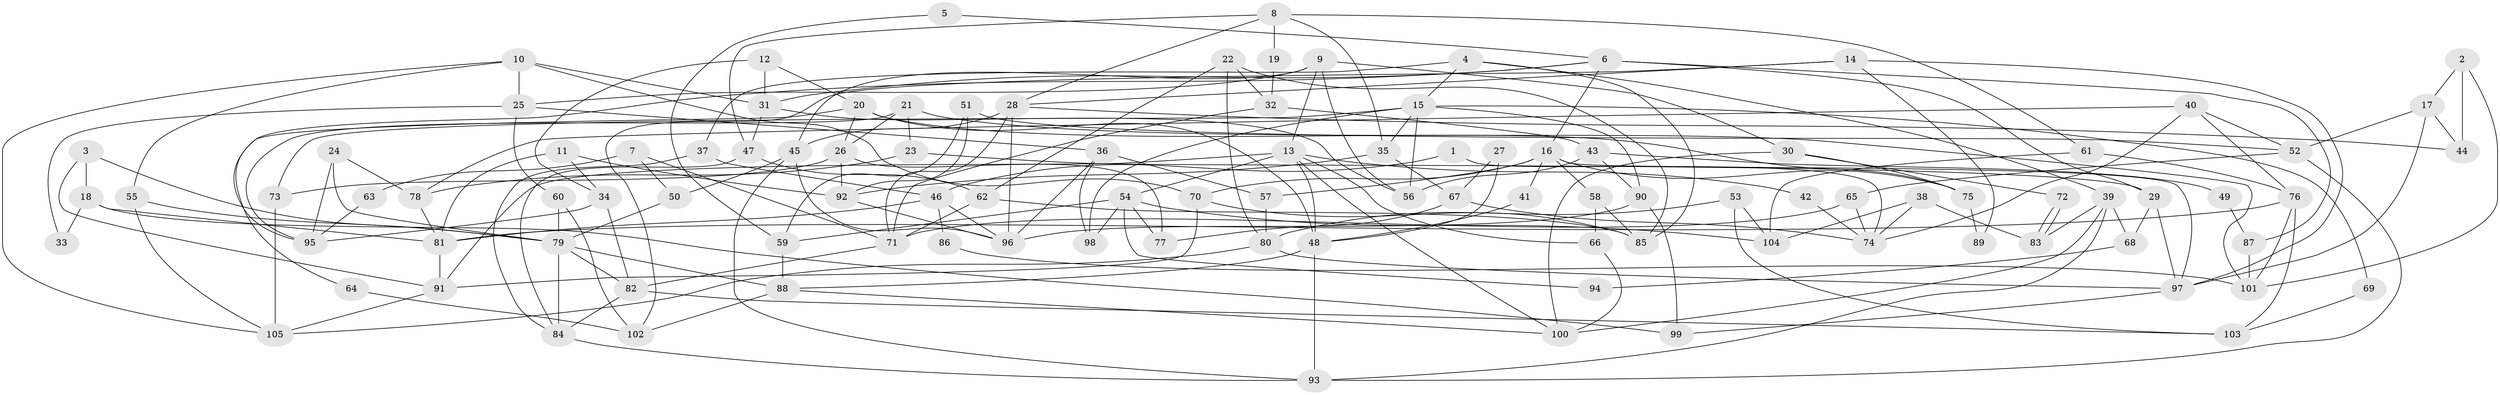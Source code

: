 // coarse degree distribution, {5: 0.15384615384615385, 6: 0.2, 9: 0.03076923076923077, 2: 0.09230769230769231, 7: 0.12307692307692308, 3: 0.15384615384615385, 8: 0.07692307692307693, 4: 0.16923076923076924}
// Generated by graph-tools (version 1.1) at 2025/24/03/03/25 07:24:04]
// undirected, 105 vertices, 210 edges
graph export_dot {
graph [start="1"]
  node [color=gray90,style=filled];
  1;
  2;
  3;
  4;
  5;
  6;
  7;
  8;
  9;
  10;
  11;
  12;
  13;
  14;
  15;
  16;
  17;
  18;
  19;
  20;
  21;
  22;
  23;
  24;
  25;
  26;
  27;
  28;
  29;
  30;
  31;
  32;
  33;
  34;
  35;
  36;
  37;
  38;
  39;
  40;
  41;
  42;
  43;
  44;
  45;
  46;
  47;
  48;
  49;
  50;
  51;
  52;
  53;
  54;
  55;
  56;
  57;
  58;
  59;
  60;
  61;
  62;
  63;
  64;
  65;
  66;
  67;
  68;
  69;
  70;
  71;
  72;
  73;
  74;
  75;
  76;
  77;
  78;
  79;
  80;
  81;
  82;
  83;
  84;
  85;
  86;
  87;
  88;
  89;
  90;
  91;
  92;
  93;
  94;
  95;
  96;
  97;
  98;
  99;
  100;
  101;
  102;
  103;
  104;
  105;
  1 -- 46;
  1 -- 74;
  2 -- 44;
  2 -- 101;
  2 -- 17;
  3 -- 91;
  3 -- 79;
  3 -- 18;
  4 -- 15;
  4 -- 85;
  4 -- 37;
  4 -- 39;
  5 -- 6;
  5 -- 59;
  6 -- 16;
  6 -- 31;
  6 -- 29;
  6 -- 87;
  6 -- 95;
  7 -- 71;
  7 -- 50;
  7 -- 63;
  8 -- 47;
  8 -- 28;
  8 -- 19;
  8 -- 35;
  8 -- 61;
  9 -- 13;
  9 -- 25;
  9 -- 30;
  9 -- 45;
  9 -- 56;
  10 -- 31;
  10 -- 70;
  10 -- 25;
  10 -- 55;
  10 -- 105;
  11 -- 92;
  11 -- 81;
  11 -- 34;
  12 -- 20;
  12 -- 34;
  12 -- 31;
  13 -- 48;
  13 -- 91;
  13 -- 42;
  13 -- 54;
  13 -- 66;
  13 -- 100;
  14 -- 28;
  14 -- 97;
  14 -- 89;
  14 -- 102;
  15 -- 56;
  15 -- 35;
  15 -- 69;
  15 -- 73;
  15 -- 90;
  15 -- 98;
  16 -- 97;
  16 -- 57;
  16 -- 41;
  16 -- 58;
  16 -- 70;
  16 -- 75;
  17 -- 52;
  17 -- 44;
  17 -- 97;
  18 -- 99;
  18 -- 33;
  18 -- 81;
  19 -- 32;
  20 -- 75;
  20 -- 26;
  20 -- 48;
  20 -- 64;
  21 -- 23;
  21 -- 95;
  21 -- 26;
  21 -- 101;
  22 -- 32;
  22 -- 80;
  22 -- 62;
  22 -- 85;
  23 -- 29;
  23 -- 78;
  24 -- 78;
  24 -- 79;
  24 -- 95;
  25 -- 60;
  25 -- 33;
  25 -- 36;
  26 -- 73;
  26 -- 77;
  26 -- 92;
  27 -- 48;
  27 -- 67;
  28 -- 45;
  28 -- 96;
  28 -- 44;
  28 -- 71;
  29 -- 97;
  29 -- 68;
  30 -- 100;
  30 -- 72;
  30 -- 75;
  31 -- 47;
  31 -- 56;
  32 -- 43;
  32 -- 71;
  34 -- 95;
  34 -- 82;
  35 -- 92;
  35 -- 67;
  36 -- 96;
  36 -- 57;
  36 -- 98;
  37 -- 84;
  37 -- 46;
  38 -- 83;
  38 -- 74;
  38 -- 104;
  39 -- 100;
  39 -- 68;
  39 -- 83;
  39 -- 93;
  40 -- 74;
  40 -- 52;
  40 -- 76;
  40 -- 78;
  41 -- 48;
  42 -- 74;
  43 -- 90;
  43 -- 56;
  43 -- 49;
  45 -- 93;
  45 -- 50;
  45 -- 96;
  46 -- 81;
  46 -- 86;
  46 -- 96;
  47 -- 84;
  47 -- 62;
  48 -- 93;
  48 -- 88;
  49 -- 87;
  50 -- 79;
  51 -- 92;
  51 -- 59;
  51 -- 52;
  52 -- 93;
  52 -- 65;
  53 -- 103;
  53 -- 104;
  53 -- 80;
  54 -- 98;
  54 -- 59;
  54 -- 77;
  54 -- 94;
  54 -- 104;
  55 -- 105;
  55 -- 79;
  57 -- 80;
  58 -- 66;
  58 -- 85;
  59 -- 88;
  60 -- 79;
  60 -- 102;
  61 -- 104;
  61 -- 76;
  62 -- 85;
  62 -- 71;
  63 -- 95;
  64 -- 102;
  65 -- 71;
  65 -- 74;
  66 -- 100;
  67 -- 77;
  67 -- 74;
  68 -- 94;
  69 -- 103;
  70 -- 85;
  70 -- 91;
  71 -- 82;
  72 -- 83;
  72 -- 83;
  73 -- 105;
  75 -- 89;
  76 -- 81;
  76 -- 101;
  76 -- 103;
  78 -- 81;
  79 -- 82;
  79 -- 84;
  79 -- 88;
  80 -- 105;
  80 -- 97;
  81 -- 91;
  82 -- 84;
  82 -- 103;
  84 -- 93;
  86 -- 101;
  87 -- 101;
  88 -- 100;
  88 -- 102;
  90 -- 96;
  90 -- 99;
  91 -- 105;
  92 -- 96;
  97 -- 99;
}
